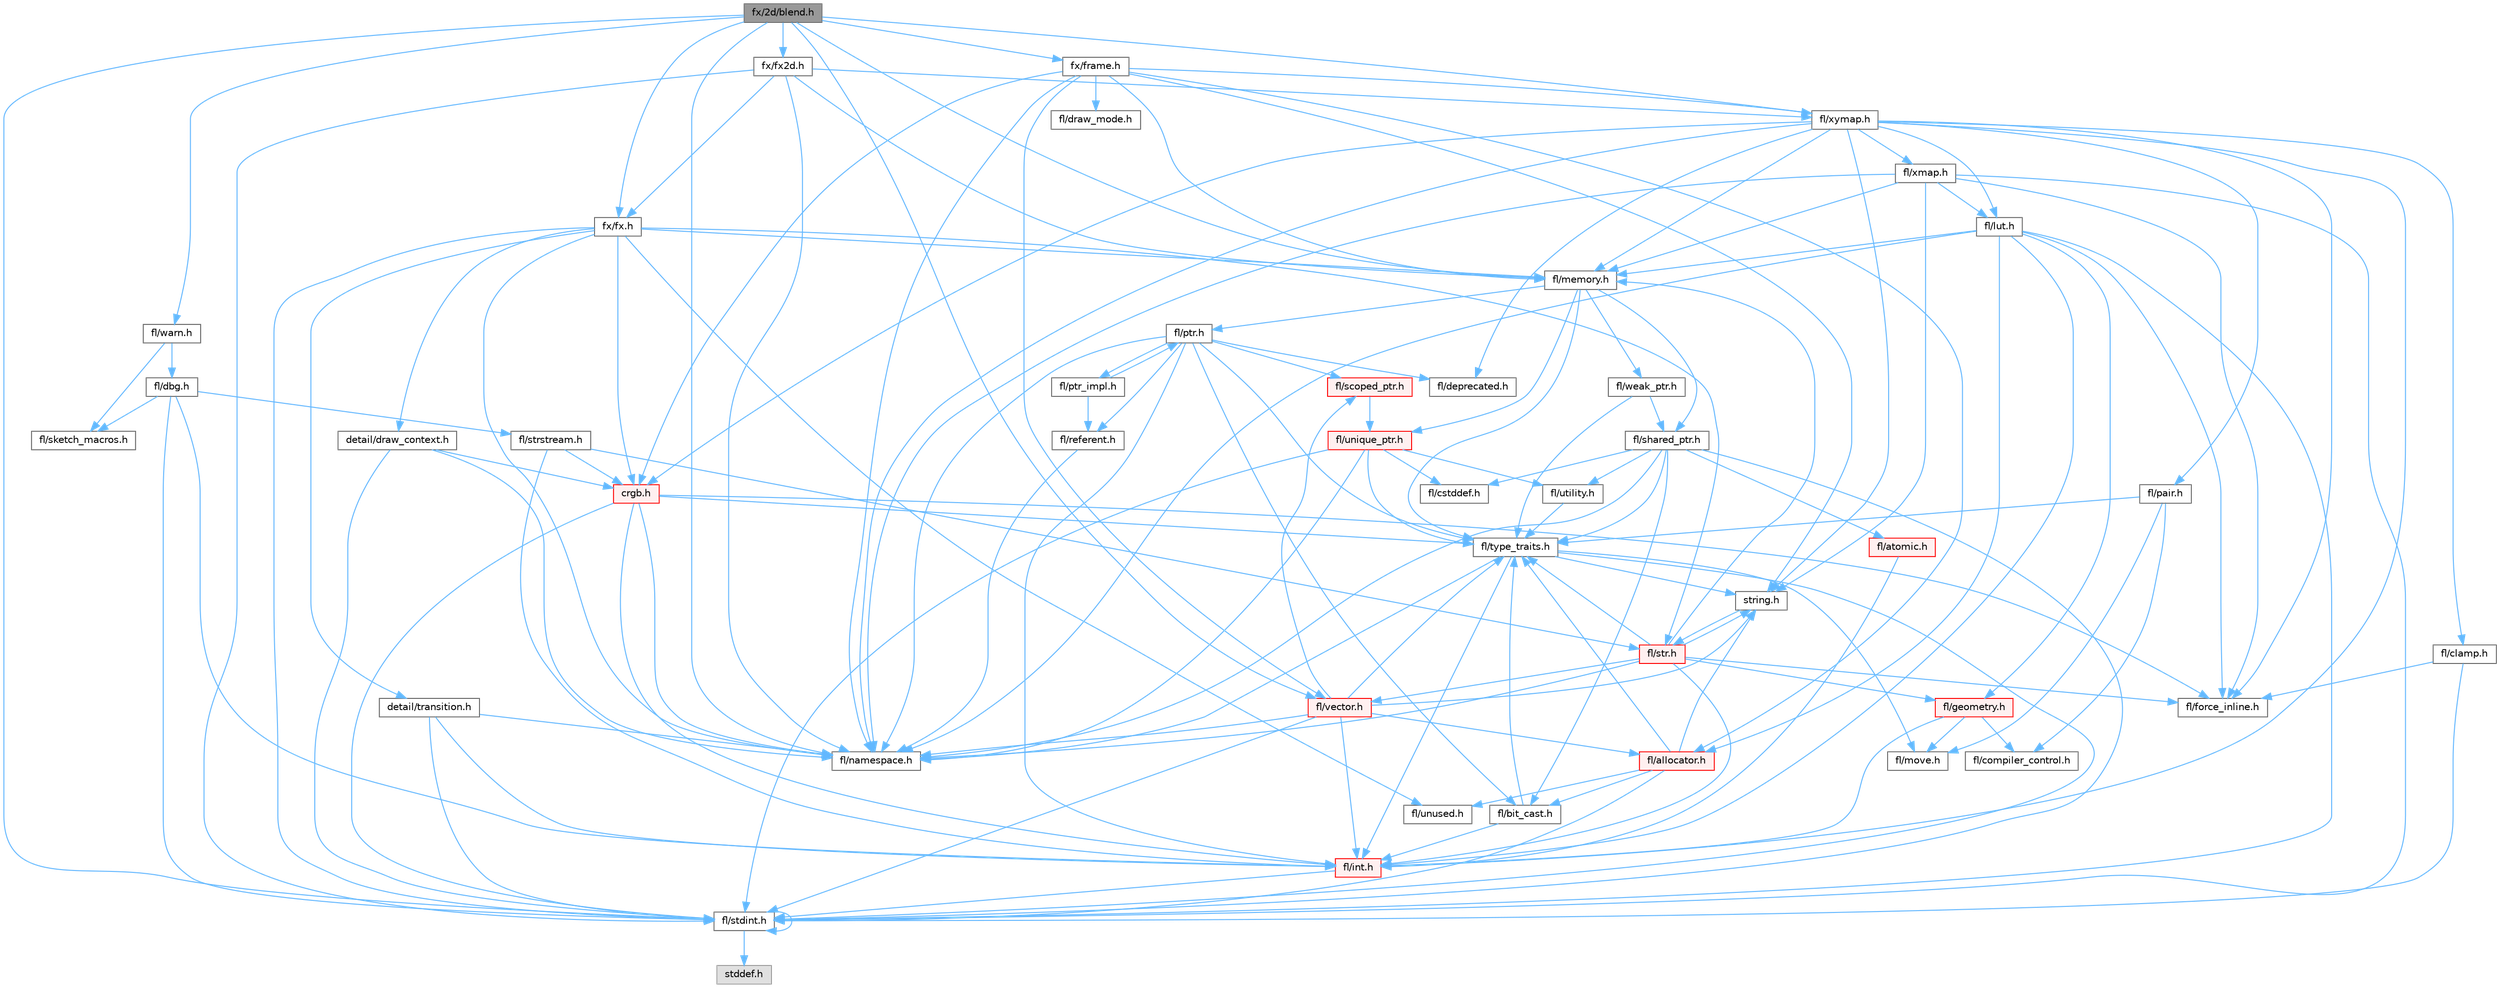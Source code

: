 digraph "fx/2d/blend.h"
{
 // INTERACTIVE_SVG=YES
 // LATEX_PDF_SIZE
  bgcolor="transparent";
  edge [fontname=Helvetica,fontsize=10,labelfontname=Helvetica,labelfontsize=10];
  node [fontname=Helvetica,fontsize=10,shape=box,height=0.2,width=0.4];
  Node1 [id="Node000001",label="fx/2d/blend.h",height=0.2,width=0.4,color="gray40", fillcolor="grey60", style="filled", fontcolor="black",tooltip=" "];
  Node1 -> Node2 [id="edge1_Node000001_Node000002",color="steelblue1",style="solid",tooltip=" "];
  Node2 [id="Node000002",label="fl/stdint.h",height=0.2,width=0.4,color="grey40", fillcolor="white", style="filled",URL="$df/dd8/stdint_8h.html",tooltip=" "];
  Node2 -> Node3 [id="edge2_Node000002_Node000003",color="steelblue1",style="solid",tooltip=" "];
  Node3 [id="Node000003",label="stddef.h",height=0.2,width=0.4,color="grey60", fillcolor="#E0E0E0", style="filled",tooltip=" "];
  Node2 -> Node2 [id="edge3_Node000002_Node000002",color="steelblue1",style="solid",tooltip=" "];
  Node1 -> Node4 [id="edge4_Node000001_Node000004",color="steelblue1",style="solid",tooltip=" "];
  Node4 [id="Node000004",label="fl/namespace.h",height=0.2,width=0.4,color="grey40", fillcolor="white", style="filled",URL="$df/d2a/namespace_8h.html",tooltip="Implements the FastLED namespace macros."];
  Node1 -> Node5 [id="edge5_Node000001_Node000005",color="steelblue1",style="solid",tooltip=" "];
  Node5 [id="Node000005",label="fl/memory.h",height=0.2,width=0.4,color="grey40", fillcolor="white", style="filled",URL="$dc/d18/memory_8h.html",tooltip=" "];
  Node5 -> Node6 [id="edge6_Node000005_Node000006",color="steelblue1",style="solid",tooltip=" "];
  Node6 [id="Node000006",label="fl/ptr.h",height=0.2,width=0.4,color="grey40", fillcolor="white", style="filled",URL="$dd/d98/ptr_8h.html",tooltip=" "];
  Node6 -> Node4 [id="edge7_Node000006_Node000004",color="steelblue1",style="solid",tooltip=" "];
  Node6 -> Node7 [id="edge8_Node000006_Node000007",color="steelblue1",style="solid",tooltip=" "];
  Node7 [id="Node000007",label="fl/scoped_ptr.h",height=0.2,width=0.4,color="red", fillcolor="#FFF0F0", style="filled",URL="$d0/d44/scoped__ptr_8h.html",tooltip=" "];
  Node7 -> Node8 [id="edge9_Node000007_Node000008",color="steelblue1",style="solid",tooltip=" "];
  Node8 [id="Node000008",label="fl/unique_ptr.h",height=0.2,width=0.4,color="red", fillcolor="#FFF0F0", style="filled",URL="$da/d4b/unique__ptr_8h.html",tooltip=" "];
  Node8 -> Node4 [id="edge10_Node000008_Node000004",color="steelblue1",style="solid",tooltip=" "];
  Node8 -> Node9 [id="edge11_Node000008_Node000009",color="steelblue1",style="solid",tooltip=" "];
  Node9 [id="Node000009",label="fl/type_traits.h",height=0.2,width=0.4,color="grey40", fillcolor="white", style="filled",URL="$df/d63/type__traits_8h.html",tooltip=" "];
  Node9 -> Node10 [id="edge12_Node000009_Node000010",color="steelblue1",style="solid",tooltip=" "];
  Node10 [id="Node000010",label="string.h",height=0.2,width=0.4,color="grey40", fillcolor="white", style="filled",URL="$da/d66/string_8h.html",tooltip=" "];
  Node10 -> Node11 [id="edge13_Node000010_Node000011",color="steelblue1",style="solid",tooltip=" "];
  Node11 [id="Node000011",label="fl/str.h",height=0.2,width=0.4,color="red", fillcolor="#FFF0F0", style="filled",URL="$d1/d93/str_8h.html",tooltip=" "];
  Node11 -> Node12 [id="edge14_Node000011_Node000012",color="steelblue1",style="solid",tooltip=" "];
  Node12 [id="Node000012",label="fl/int.h",height=0.2,width=0.4,color="red", fillcolor="#FFF0F0", style="filled",URL="$d3/d7e/int_8h.html",tooltip=" "];
  Node12 -> Node2 [id="edge15_Node000012_Node000002",color="steelblue1",style="solid",tooltip=" "];
  Node11 -> Node10 [id="edge16_Node000011_Node000010",color="steelblue1",style="solid",tooltip=" "];
  Node11 -> Node14 [id="edge17_Node000011_Node000014",color="steelblue1",style="solid",tooltip=" "];
  Node14 [id="Node000014",label="fl/geometry.h",height=0.2,width=0.4,color="red", fillcolor="#FFF0F0", style="filled",URL="$d4/d67/geometry_8h.html",tooltip=" "];
  Node14 -> Node12 [id="edge18_Node000014_Node000012",color="steelblue1",style="solid",tooltip=" "];
  Node14 -> Node21 [id="edge19_Node000014_Node000021",color="steelblue1",style="solid",tooltip=" "];
  Node21 [id="Node000021",label="fl/compiler_control.h",height=0.2,width=0.4,color="grey40", fillcolor="white", style="filled",URL="$d4/d54/compiler__control_8h.html",tooltip=" "];
  Node14 -> Node22 [id="edge20_Node000014_Node000022",color="steelblue1",style="solid",tooltip=" "];
  Node22 [id="Node000022",label="fl/move.h",height=0.2,width=0.4,color="grey40", fillcolor="white", style="filled",URL="$d9/d83/move_8h.html",tooltip=" "];
  Node11 -> Node4 [id="edge21_Node000011_Node000004",color="steelblue1",style="solid",tooltip=" "];
  Node11 -> Node5 [id="edge22_Node000011_Node000005",color="steelblue1",style="solid",tooltip=" "];
  Node11 -> Node9 [id="edge23_Node000011_Node000009",color="steelblue1",style="solid",tooltip=" "];
  Node11 -> Node27 [id="edge24_Node000011_Node000027",color="steelblue1",style="solid",tooltip=" "];
  Node27 [id="Node000027",label="fl/vector.h",height=0.2,width=0.4,color="red", fillcolor="#FFF0F0", style="filled",URL="$d6/d68/vector_8h.html",tooltip=" "];
  Node27 -> Node2 [id="edge25_Node000027_Node000002",color="steelblue1",style="solid",tooltip=" "];
  Node27 -> Node12 [id="edge26_Node000027_Node000012",color="steelblue1",style="solid",tooltip=" "];
  Node27 -> Node10 [id="edge27_Node000027_Node000010",color="steelblue1",style="solid",tooltip=" "];
  Node27 -> Node4 [id="edge28_Node000027_Node000004",color="steelblue1",style="solid",tooltip=" "];
  Node27 -> Node34 [id="edge29_Node000027_Node000034",color="steelblue1",style="solid",tooltip=" "];
  Node34 [id="Node000034",label="fl/allocator.h",height=0.2,width=0.4,color="red", fillcolor="#FFF0F0", style="filled",URL="$da/da9/allocator_8h.html",tooltip=" "];
  Node34 -> Node10 [id="edge30_Node000034_Node000010",color="steelblue1",style="solid",tooltip=" "];
  Node34 -> Node9 [id="edge31_Node000034_Node000009",color="steelblue1",style="solid",tooltip=" "];
  Node34 -> Node36 [id="edge32_Node000034_Node000036",color="steelblue1",style="solid",tooltip=" "];
  Node36 [id="Node000036",label="fl/unused.h",height=0.2,width=0.4,color="grey40", fillcolor="white", style="filled",URL="$d8/d4b/unused_8h.html",tooltip=" "];
  Node34 -> Node26 [id="edge33_Node000034_Node000026",color="steelblue1",style="solid",tooltip=" "];
  Node26 [id="Node000026",label="fl/bit_cast.h",height=0.2,width=0.4,color="grey40", fillcolor="white", style="filled",URL="$df/d72/bit__cast_8h.html",tooltip=" "];
  Node26 -> Node9 [id="edge34_Node000026_Node000009",color="steelblue1",style="solid",tooltip=" "];
  Node26 -> Node12 [id="edge35_Node000026_Node000012",color="steelblue1",style="solid",tooltip=" "];
  Node34 -> Node2 [id="edge36_Node000034_Node000002",color="steelblue1",style="solid",tooltip=" "];
  Node27 -> Node7 [id="edge37_Node000027_Node000007",color="steelblue1",style="solid",tooltip=" "];
  Node27 -> Node9 [id="edge38_Node000027_Node000009",color="steelblue1",style="solid",tooltip=" "];
  Node11 -> Node18 [id="edge39_Node000011_Node000018",color="steelblue1",style="solid",tooltip=" "];
  Node18 [id="Node000018",label="fl/force_inline.h",height=0.2,width=0.4,color="grey40", fillcolor="white", style="filled",URL="$d4/d64/force__inline_8h.html",tooltip=" "];
  Node9 -> Node2 [id="edge40_Node000009_Node000002",color="steelblue1",style="solid",tooltip=" "];
  Node9 -> Node4 [id="edge41_Node000009_Node000004",color="steelblue1",style="solid",tooltip=" "];
  Node9 -> Node22 [id="edge42_Node000009_Node000022",color="steelblue1",style="solid",tooltip=" "];
  Node9 -> Node12 [id="edge43_Node000009_Node000012",color="steelblue1",style="solid",tooltip=" "];
  Node8 -> Node29 [id="edge44_Node000008_Node000029",color="steelblue1",style="solid",tooltip=" "];
  Node29 [id="Node000029",label="fl/utility.h",height=0.2,width=0.4,color="grey40", fillcolor="white", style="filled",URL="$d5/d47/utility_8h.html",tooltip=" "];
  Node29 -> Node9 [id="edge45_Node000029_Node000009",color="steelblue1",style="solid",tooltip=" "];
  Node8 -> Node2 [id="edge46_Node000008_Node000002",color="steelblue1",style="solid",tooltip=" "];
  Node8 -> Node42 [id="edge47_Node000008_Node000042",color="steelblue1",style="solid",tooltip=" "];
  Node42 [id="Node000042",label="fl/cstddef.h",height=0.2,width=0.4,color="grey40", fillcolor="white", style="filled",URL="$d7/d84/cstddef_8h.html",tooltip=" "];
  Node6 -> Node9 [id="edge48_Node000006_Node000009",color="steelblue1",style="solid",tooltip=" "];
  Node6 -> Node45 [id="edge49_Node000006_Node000045",color="steelblue1",style="solid",tooltip=" "];
  Node45 [id="Node000045",label="fl/referent.h",height=0.2,width=0.4,color="grey40", fillcolor="white", style="filled",URL="$da/d18/referent_8h.html",tooltip=" "];
  Node45 -> Node4 [id="edge50_Node000045_Node000004",color="steelblue1",style="solid",tooltip=" "];
  Node6 -> Node26 [id="edge51_Node000006_Node000026",color="steelblue1",style="solid",tooltip=" "];
  Node6 -> Node12 [id="edge52_Node000006_Node000012",color="steelblue1",style="solid",tooltip=" "];
  Node6 -> Node44 [id="edge53_Node000006_Node000044",color="steelblue1",style="solid",tooltip=" "];
  Node44 [id="Node000044",label="fl/deprecated.h",height=0.2,width=0.4,color="grey40", fillcolor="white", style="filled",URL="$d4/dce/deprecated_8h.html",tooltip=" "];
  Node6 -> Node46 [id="edge54_Node000006_Node000046",color="steelblue1",style="solid",tooltip=" "];
  Node46 [id="Node000046",label="fl/ptr_impl.h",height=0.2,width=0.4,color="grey40", fillcolor="white", style="filled",URL="$d5/d94/ptr__impl_8h.html",tooltip=" "];
  Node46 -> Node6 [id="edge55_Node000046_Node000006",color="steelblue1",style="solid",tooltip=" "];
  Node46 -> Node45 [id="edge56_Node000046_Node000045",color="steelblue1",style="solid",tooltip=" "];
  Node5 -> Node47 [id="edge57_Node000005_Node000047",color="steelblue1",style="solid",tooltip=" "];
  Node47 [id="Node000047",label="fl/shared_ptr.h",height=0.2,width=0.4,color="grey40", fillcolor="white", style="filled",URL="$df/d6a/shared__ptr_8h.html",tooltip=" "];
  Node47 -> Node4 [id="edge58_Node000047_Node000004",color="steelblue1",style="solid",tooltip=" "];
  Node47 -> Node9 [id="edge59_Node000047_Node000009",color="steelblue1",style="solid",tooltip=" "];
  Node47 -> Node29 [id="edge60_Node000047_Node000029",color="steelblue1",style="solid",tooltip=" "];
  Node47 -> Node2 [id="edge61_Node000047_Node000002",color="steelblue1",style="solid",tooltip=" "];
  Node47 -> Node42 [id="edge62_Node000047_Node000042",color="steelblue1",style="solid",tooltip=" "];
  Node47 -> Node26 [id="edge63_Node000047_Node000026",color="steelblue1",style="solid",tooltip=" "];
  Node47 -> Node48 [id="edge64_Node000047_Node000048",color="steelblue1",style="solid",tooltip=" "];
  Node48 [id="Node000048",label="fl/atomic.h",height=0.2,width=0.4,color="red", fillcolor="#FFF0F0", style="filled",URL="$dd/d02/atomic_8h.html",tooltip=" "];
  Node48 -> Node12 [id="edge65_Node000048_Node000012",color="steelblue1",style="solid",tooltip=" "];
  Node5 -> Node50 [id="edge66_Node000005_Node000050",color="steelblue1",style="solid",tooltip=" "];
  Node50 [id="Node000050",label="fl/weak_ptr.h",height=0.2,width=0.4,color="grey40", fillcolor="white", style="filled",URL="$dc/db4/weak__ptr_8h.html",tooltip=" "];
  Node50 -> Node47 [id="edge67_Node000050_Node000047",color="steelblue1",style="solid",tooltip=" "];
  Node50 -> Node9 [id="edge68_Node000050_Node000009",color="steelblue1",style="solid",tooltip=" "];
  Node5 -> Node8 [id="edge69_Node000005_Node000008",color="steelblue1",style="solid",tooltip=" "];
  Node5 -> Node9 [id="edge70_Node000005_Node000009",color="steelblue1",style="solid",tooltip=" "];
  Node1 -> Node27 [id="edge71_Node000001_Node000027",color="steelblue1",style="solid",tooltip=" "];
  Node1 -> Node51 [id="edge72_Node000001_Node000051",color="steelblue1",style="solid",tooltip=" "];
  Node51 [id="Node000051",label="fl/warn.h",height=0.2,width=0.4,color="grey40", fillcolor="white", style="filled",URL="$de/d77/warn_8h.html",tooltip=" "];
  Node51 -> Node52 [id="edge73_Node000051_Node000052",color="steelblue1",style="solid",tooltip=" "];
  Node52 [id="Node000052",label="fl/dbg.h",height=0.2,width=0.4,color="grey40", fillcolor="white", style="filled",URL="$d6/d01/dbg_8h.html",tooltip=" "];
  Node52 -> Node53 [id="edge74_Node000052_Node000053",color="steelblue1",style="solid",tooltip=" "];
  Node53 [id="Node000053",label="fl/strstream.h",height=0.2,width=0.4,color="grey40", fillcolor="white", style="filled",URL="$d8/d00/strstream_8h.html",tooltip=" "];
  Node53 -> Node12 [id="edge75_Node000053_Node000012",color="steelblue1",style="solid",tooltip=" "];
  Node53 -> Node11 [id="edge76_Node000053_Node000011",color="steelblue1",style="solid",tooltip=" "];
  Node53 -> Node54 [id="edge77_Node000053_Node000054",color="steelblue1",style="solid",tooltip=" "];
  Node54 [id="Node000054",label="crgb.h",height=0.2,width=0.4,color="red", fillcolor="#FFF0F0", style="filled",URL="$db/dd1/crgb_8h.html",tooltip="Defines the red, green, and blue (RGB) pixel struct."];
  Node54 -> Node2 [id="edge78_Node000054_Node000002",color="steelblue1",style="solid",tooltip=" "];
  Node54 -> Node12 [id="edge79_Node000054_Node000012",color="steelblue1",style="solid",tooltip=" "];
  Node54 -> Node4 [id="edge80_Node000054_Node000004",color="steelblue1",style="solid",tooltip=" "];
  Node54 -> Node18 [id="edge81_Node000054_Node000018",color="steelblue1",style="solid",tooltip=" "];
  Node54 -> Node9 [id="edge82_Node000054_Node000009",color="steelblue1",style="solid",tooltip=" "];
  Node52 -> Node62 [id="edge83_Node000052_Node000062",color="steelblue1",style="solid",tooltip=" "];
  Node62 [id="Node000062",label="fl/sketch_macros.h",height=0.2,width=0.4,color="grey40", fillcolor="white", style="filled",URL="$d1/dbc/sketch__macros_8h.html",tooltip=" "];
  Node52 -> Node12 [id="edge84_Node000052_Node000012",color="steelblue1",style="solid",tooltip=" "];
  Node52 -> Node2 [id="edge85_Node000052_Node000002",color="steelblue1",style="solid",tooltip=" "];
  Node51 -> Node62 [id="edge86_Node000051_Node000062",color="steelblue1",style="solid",tooltip=" "];
  Node1 -> Node63 [id="edge87_Node000001_Node000063",color="steelblue1",style="solid",tooltip=" "];
  Node63 [id="Node000063",label="fl/xymap.h",height=0.2,width=0.4,color="grey40", fillcolor="white", style="filled",URL="$da/d61/xymap_8h.html",tooltip=" "];
  Node63 -> Node12 [id="edge88_Node000063_Node000012",color="steelblue1",style="solid",tooltip=" "];
  Node63 -> Node4 [id="edge89_Node000063_Node000004",color="steelblue1",style="solid",tooltip=" "];
  Node63 -> Node18 [id="edge90_Node000063_Node000018",color="steelblue1",style="solid",tooltip=" "];
  Node63 -> Node64 [id="edge91_Node000063_Node000064",color="steelblue1",style="solid",tooltip=" "];
  Node64 [id="Node000064",label="fl/pair.h",height=0.2,width=0.4,color="grey40", fillcolor="white", style="filled",URL="$d3/d41/pair_8h.html",tooltip=" "];
  Node64 -> Node22 [id="edge92_Node000064_Node000022",color="steelblue1",style="solid",tooltip=" "];
  Node64 -> Node21 [id="edge93_Node000064_Node000021",color="steelblue1",style="solid",tooltip=" "];
  Node64 -> Node9 [id="edge94_Node000064_Node000009",color="steelblue1",style="solid",tooltip=" "];
  Node63 -> Node10 [id="edge95_Node000063_Node000010",color="steelblue1",style="solid",tooltip=" "];
  Node63 -> Node54 [id="edge96_Node000063_Node000054",color="steelblue1",style="solid",tooltip=" "];
  Node63 -> Node17 [id="edge97_Node000063_Node000017",color="steelblue1",style="solid",tooltip=" "];
  Node17 [id="Node000017",label="fl/clamp.h",height=0.2,width=0.4,color="grey40", fillcolor="white", style="filled",URL="$d6/dd3/clamp_8h.html",tooltip=" "];
  Node17 -> Node2 [id="edge98_Node000017_Node000002",color="steelblue1",style="solid",tooltip=" "];
  Node17 -> Node18 [id="edge99_Node000017_Node000018",color="steelblue1",style="solid",tooltip=" "];
  Node63 -> Node65 [id="edge100_Node000063_Node000065",color="steelblue1",style="solid",tooltip=" "];
  Node65 [id="Node000065",label="fl/lut.h",height=0.2,width=0.4,color="grey40", fillcolor="white", style="filled",URL="$db/d54/lut_8h.html",tooltip=" "];
  Node65 -> Node34 [id="edge101_Node000065_Node000034",color="steelblue1",style="solid",tooltip=" "];
  Node65 -> Node18 [id="edge102_Node000065_Node000018",color="steelblue1",style="solid",tooltip=" "];
  Node65 -> Node5 [id="edge103_Node000065_Node000005",color="steelblue1",style="solid",tooltip=" "];
  Node65 -> Node2 [id="edge104_Node000065_Node000002",color="steelblue1",style="solid",tooltip=" "];
  Node65 -> Node12 [id="edge105_Node000065_Node000012",color="steelblue1",style="solid",tooltip=" "];
  Node65 -> Node14 [id="edge106_Node000065_Node000014",color="steelblue1",style="solid",tooltip=" "];
  Node65 -> Node4 [id="edge107_Node000065_Node000004",color="steelblue1",style="solid",tooltip=" "];
  Node63 -> Node5 [id="edge108_Node000063_Node000005",color="steelblue1",style="solid",tooltip=" "];
  Node63 -> Node44 [id="edge109_Node000063_Node000044",color="steelblue1",style="solid",tooltip=" "];
  Node63 -> Node66 [id="edge110_Node000063_Node000066",color="steelblue1",style="solid",tooltip=" "];
  Node66 [id="Node000066",label="fl/xmap.h",height=0.2,width=0.4,color="grey40", fillcolor="white", style="filled",URL="$dd/dcc/xmap_8h.html",tooltip=" "];
  Node66 -> Node2 [id="edge111_Node000066_Node000002",color="steelblue1",style="solid",tooltip=" "];
  Node66 -> Node10 [id="edge112_Node000066_Node000010",color="steelblue1",style="solid",tooltip=" "];
  Node66 -> Node18 [id="edge113_Node000066_Node000018",color="steelblue1",style="solid",tooltip=" "];
  Node66 -> Node65 [id="edge114_Node000066_Node000065",color="steelblue1",style="solid",tooltip=" "];
  Node66 -> Node5 [id="edge115_Node000066_Node000005",color="steelblue1",style="solid",tooltip=" "];
  Node66 -> Node4 [id="edge116_Node000066_Node000004",color="steelblue1",style="solid",tooltip=" "];
  Node1 -> Node67 [id="edge117_Node000001_Node000067",color="steelblue1",style="solid",tooltip=" "];
  Node67 [id="Node000067",label="fx/frame.h",height=0.2,width=0.4,color="grey40", fillcolor="white", style="filled",URL="$df/d7d/frame_8h.html",tooltip=" "];
  Node67 -> Node10 [id="edge118_Node000067_Node000010",color="steelblue1",style="solid",tooltip=" "];
  Node67 -> Node54 [id="edge119_Node000067_Node000054",color="steelblue1",style="solid",tooltip=" "];
  Node67 -> Node4 [id="edge120_Node000067_Node000004",color="steelblue1",style="solid",tooltip=" "];
  Node67 -> Node5 [id="edge121_Node000067_Node000005",color="steelblue1",style="solid",tooltip=" "];
  Node67 -> Node63 [id="edge122_Node000067_Node000063",color="steelblue1",style="solid",tooltip=" "];
  Node67 -> Node27 [id="edge123_Node000067_Node000027",color="steelblue1",style="solid",tooltip=" "];
  Node67 -> Node34 [id="edge124_Node000067_Node000034",color="steelblue1",style="solid",tooltip=" "];
  Node67 -> Node68 [id="edge125_Node000067_Node000068",color="steelblue1",style="solid",tooltip=" "];
  Node68 [id="Node000068",label="fl/draw_mode.h",height=0.2,width=0.4,color="grey40", fillcolor="white", style="filled",URL="$d9/d35/draw__mode_8h.html",tooltip=" "];
  Node1 -> Node69 [id="edge126_Node000001_Node000069",color="steelblue1",style="solid",tooltip=" "];
  Node69 [id="Node000069",label="fx/fx.h",height=0.2,width=0.4,color="grey40", fillcolor="white", style="filled",URL="$d2/d0c/fx_8h.html",tooltip=" "];
  Node69 -> Node2 [id="edge127_Node000069_Node000002",color="steelblue1",style="solid",tooltip=" "];
  Node69 -> Node54 [id="edge128_Node000069_Node000054",color="steelblue1",style="solid",tooltip=" "];
  Node69 -> Node70 [id="edge129_Node000069_Node000070",color="steelblue1",style="solid",tooltip=" "];
  Node70 [id="Node000070",label="detail/draw_context.h",height=0.2,width=0.4,color="grey40", fillcolor="white", style="filled",URL="$db/ded/draw__context_8h.html",tooltip=" "];
  Node70 -> Node54 [id="edge130_Node000070_Node000054",color="steelblue1",style="solid",tooltip=" "];
  Node70 -> Node4 [id="edge131_Node000070_Node000004",color="steelblue1",style="solid",tooltip=" "];
  Node70 -> Node2 [id="edge132_Node000070_Node000002",color="steelblue1",style="solid",tooltip=" "];
  Node69 -> Node71 [id="edge133_Node000069_Node000071",color="steelblue1",style="solid",tooltip=" "];
  Node71 [id="Node000071",label="detail/transition.h",height=0.2,width=0.4,color="grey40", fillcolor="white", style="filled",URL="$d7/df7/transition_8h.html",tooltip=" "];
  Node71 -> Node4 [id="edge134_Node000071_Node000004",color="steelblue1",style="solid",tooltip=" "];
  Node71 -> Node2 [id="edge135_Node000071_Node000002",color="steelblue1",style="solid",tooltip=" "];
  Node71 -> Node12 [id="edge136_Node000071_Node000012",color="steelblue1",style="solid",tooltip=" "];
  Node69 -> Node4 [id="edge137_Node000069_Node000004",color="steelblue1",style="solid",tooltip=" "];
  Node69 -> Node5 [id="edge138_Node000069_Node000005",color="steelblue1",style="solid",tooltip=" "];
  Node69 -> Node11 [id="edge139_Node000069_Node000011",color="steelblue1",style="solid",tooltip=" "];
  Node69 -> Node36 [id="edge140_Node000069_Node000036",color="steelblue1",style="solid",tooltip=" "];
  Node1 -> Node72 [id="edge141_Node000001_Node000072",color="steelblue1",style="solid",tooltip=" "];
  Node72 [id="Node000072",label="fx/fx2d.h",height=0.2,width=0.4,color="grey40", fillcolor="white", style="filled",URL="$d9/d43/fx2d_8h.html",tooltip=" "];
  Node72 -> Node2 [id="edge142_Node000072_Node000002",color="steelblue1",style="solid",tooltip=" "];
  Node72 -> Node4 [id="edge143_Node000072_Node000004",color="steelblue1",style="solid",tooltip=" "];
  Node72 -> Node5 [id="edge144_Node000072_Node000005",color="steelblue1",style="solid",tooltip=" "];
  Node72 -> Node63 [id="edge145_Node000072_Node000063",color="steelblue1",style="solid",tooltip=" "];
  Node72 -> Node69 [id="edge146_Node000072_Node000069",color="steelblue1",style="solid",tooltip=" "];
}
